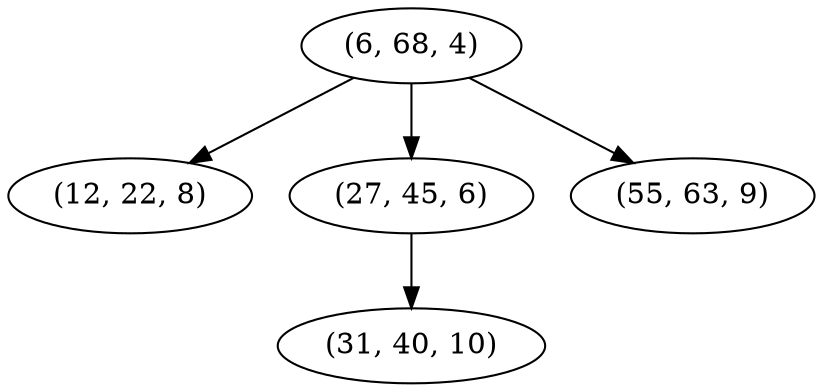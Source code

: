 digraph tree {
    "(6, 68, 4)";
    "(12, 22, 8)";
    "(27, 45, 6)";
    "(31, 40, 10)";
    "(55, 63, 9)";
    "(6, 68, 4)" -> "(12, 22, 8)";
    "(6, 68, 4)" -> "(27, 45, 6)";
    "(6, 68, 4)" -> "(55, 63, 9)";
    "(27, 45, 6)" -> "(31, 40, 10)";
}

